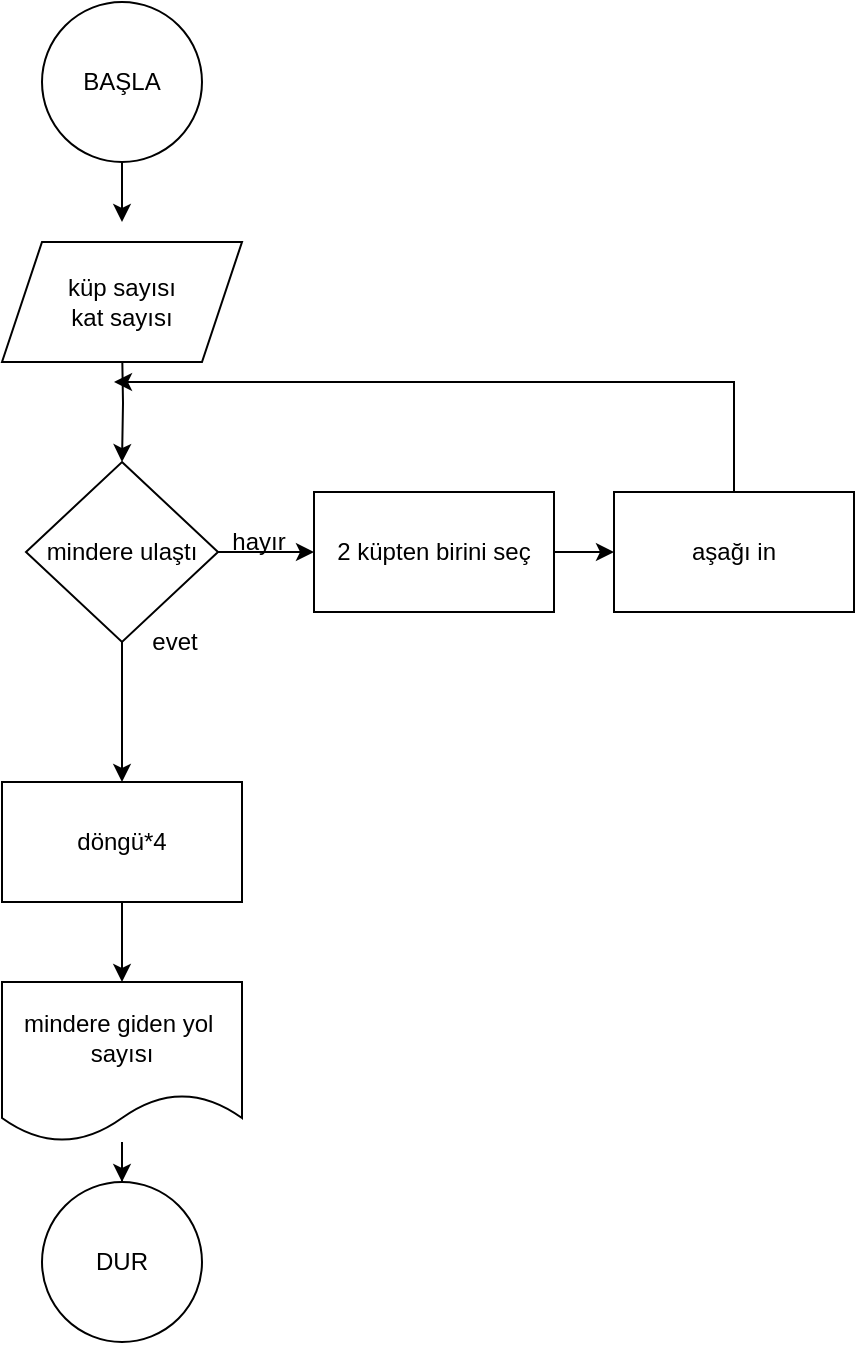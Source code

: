 <mxfile version="14.9.6" type="device"><diagram id="of8P8-GXUQI_jfODnBuF" name="Page-1"><mxGraphModel dx="1086" dy="806" grid="1" gridSize="10" guides="1" tooltips="1" connect="1" arrows="1" fold="1" page="1" pageScale="1" pageWidth="827" pageHeight="1169" math="0" shadow="0"><root><mxCell id="0"/><mxCell id="1" parent="0"/><mxCell id="gjXeUUcoMU7M0seDJ3rp-1" value="" style="edgeStyle=orthogonalEdgeStyle;rounded=0;orthogonalLoop=1;jettySize=auto;html=1;" parent="1" source="S-s2311lR0mbFQcLBFfh-2" edge="1"><mxGeometry relative="1" as="geometry"><mxPoint x="414" y="160" as="targetPoint"/></mxGeometry></mxCell><mxCell id="S-s2311lR0mbFQcLBFfh-2" value="BAŞLA" style="ellipse;whiteSpace=wrap;html=1;aspect=fixed;" parent="1" vertex="1"><mxGeometry x="374" y="50" width="80" height="80" as="geometry"/></mxCell><mxCell id="S-s2311lR0mbFQcLBFfh-3" value="DUR" style="ellipse;whiteSpace=wrap;html=1;aspect=fixed;" parent="1" vertex="1"><mxGeometry x="374" y="640" width="80" height="80" as="geometry"/></mxCell><mxCell id="S-s2311lR0mbFQcLBFfh-6" style="edgeStyle=orthogonalEdgeStyle;rounded=0;orthogonalLoop=1;jettySize=auto;html=1;" parent="1" target="S-s2311lR0mbFQcLBFfh-5" edge="1"><mxGeometry relative="1" as="geometry"><mxPoint x="414" y="220" as="sourcePoint"/></mxGeometry></mxCell><mxCell id="S-s2311lR0mbFQcLBFfh-8" value="" style="edgeStyle=orthogonalEdgeStyle;rounded=0;orthogonalLoop=1;jettySize=auto;html=1;" parent="1" source="S-s2311lR0mbFQcLBFfh-5" target="S-s2311lR0mbFQcLBFfh-7" edge="1"><mxGeometry relative="1" as="geometry"/></mxCell><mxCell id="S-s2311lR0mbFQcLBFfh-14" style="edgeStyle=orthogonalEdgeStyle;rounded=0;orthogonalLoop=1;jettySize=auto;html=1;entryX=0.5;entryY=0;entryDx=0;entryDy=0;" parent="1" source="S-s2311lR0mbFQcLBFfh-5" target="S-s2311lR0mbFQcLBFfh-13" edge="1"><mxGeometry relative="1" as="geometry"/></mxCell><mxCell id="S-s2311lR0mbFQcLBFfh-5" value="mindere ulaştı" style="rhombus;whiteSpace=wrap;html=1;" parent="1" vertex="1"><mxGeometry x="366" y="280" width="96" height="90" as="geometry"/></mxCell><mxCell id="S-s2311lR0mbFQcLBFfh-11" value="" style="edgeStyle=orthogonalEdgeStyle;rounded=0;orthogonalLoop=1;jettySize=auto;html=1;" parent="1" source="S-s2311lR0mbFQcLBFfh-7" target="S-s2311lR0mbFQcLBFfh-10" edge="1"><mxGeometry relative="1" as="geometry"/></mxCell><mxCell id="S-s2311lR0mbFQcLBFfh-7" value="2 küpten birini seç" style="rounded=0;whiteSpace=wrap;html=1;" parent="1" vertex="1"><mxGeometry x="510" y="295" width="120" height="60" as="geometry"/></mxCell><mxCell id="S-s2311lR0mbFQcLBFfh-9" value="hayır" style="text;html=1;align=center;verticalAlign=middle;resizable=0;points=[];autosize=1;strokeColor=none;" parent="1" vertex="1"><mxGeometry x="462" y="310" width="40" height="20" as="geometry"/></mxCell><mxCell id="S-s2311lR0mbFQcLBFfh-12" style="edgeStyle=orthogonalEdgeStyle;rounded=0;orthogonalLoop=1;jettySize=auto;html=1;" parent="1" source="S-s2311lR0mbFQcLBFfh-10" edge="1"><mxGeometry relative="1" as="geometry"><mxPoint x="410" y="240" as="targetPoint"/><Array as="points"><mxPoint x="720" y="240"/></Array></mxGeometry></mxCell><mxCell id="S-s2311lR0mbFQcLBFfh-10" value="aşağı in" style="rounded=0;whiteSpace=wrap;html=1;" parent="1" vertex="1"><mxGeometry x="660" y="295" width="120" height="60" as="geometry"/></mxCell><mxCell id="S-s2311lR0mbFQcLBFfh-17" value="" style="edgeStyle=orthogonalEdgeStyle;rounded=0;orthogonalLoop=1;jettySize=auto;html=1;" parent="1" source="S-s2311lR0mbFQcLBFfh-13" target="S-s2311lR0mbFQcLBFfh-16" edge="1"><mxGeometry relative="1" as="geometry"/></mxCell><mxCell id="S-s2311lR0mbFQcLBFfh-13" value="döngü*4" style="rounded=0;whiteSpace=wrap;html=1;" parent="1" vertex="1"><mxGeometry x="354" y="440" width="120" height="60" as="geometry"/></mxCell><mxCell id="S-s2311lR0mbFQcLBFfh-15" value="evet" style="text;html=1;align=center;verticalAlign=middle;resizable=0;points=[];autosize=1;strokeColor=none;" parent="1" vertex="1"><mxGeometry x="420" y="360" width="40" height="20" as="geometry"/></mxCell><mxCell id="S-s2311lR0mbFQcLBFfh-18" value="" style="edgeStyle=orthogonalEdgeStyle;rounded=0;orthogonalLoop=1;jettySize=auto;html=1;" parent="1" source="S-s2311lR0mbFQcLBFfh-16" target="S-s2311lR0mbFQcLBFfh-3" edge="1"><mxGeometry relative="1" as="geometry"/></mxCell><mxCell id="S-s2311lR0mbFQcLBFfh-16" value="mindere giden yol&amp;nbsp; sayısı" style="shape=document;whiteSpace=wrap;html=1;boundedLbl=1;" parent="1" vertex="1"><mxGeometry x="354" y="540" width="120" height="80" as="geometry"/></mxCell><mxCell id="9FsOCvF1c24KYuVmwuTq-1" value="&lt;span&gt;küp sayısı&lt;/span&gt;&lt;br&gt;&lt;span&gt;kat sayısı&lt;/span&gt;" style="shape=parallelogram;perimeter=parallelogramPerimeter;whiteSpace=wrap;html=1;fixedSize=1;" vertex="1" parent="1"><mxGeometry x="354" y="170" width="120" height="60" as="geometry"/></mxCell></root></mxGraphModel></diagram></mxfile>